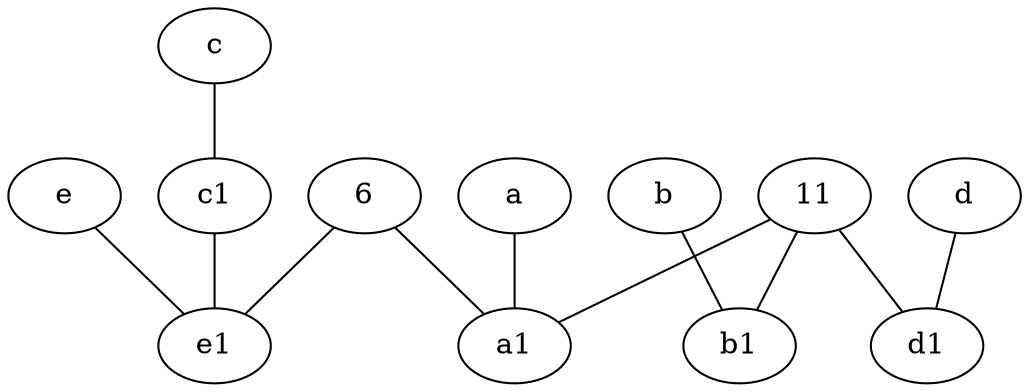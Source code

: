 graph {
	node [labelfontsize=50]
	e1 [labelfontsize=50 pos="7,7!"]
	c1 [labelfontsize=50 pos="4.5,3!"]
	11 [labelfontsize=50]
	6 [labelfontsize=50]
	a [labelfontsize=50 pos="8,2!"]
	b1 [labelfontsize=50 pos="9,4!"]
	d1 [labelfontsize=50 pos="3,5!"]
	a1 [labelfontsize=50 pos="8,3!"]
	11 -- d1
	c -- c1
	d -- d1
	6 -- e1
	6 -- a1
	11 -- a1
	a -- a1
	11 -- b1
	b -- b1
	c1 -- e1
	e -- e1
}
